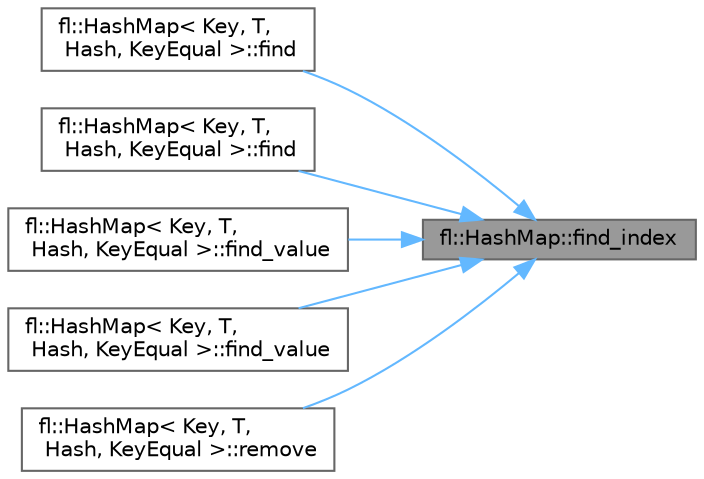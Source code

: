 digraph "fl::HashMap::find_index"
{
 // INTERACTIVE_SVG=YES
 // LATEX_PDF_SIZE
  bgcolor="transparent";
  edge [fontname=Helvetica,fontsize=10,labelfontname=Helvetica,labelfontsize=10];
  node [fontname=Helvetica,fontsize=10,shape=box,height=0.2,width=0.4];
  rankdir="RL";
  Node1 [id="Node000001",label="fl::HashMap::find_index",height=0.2,width=0.4,color="gray40", fillcolor="grey60", style="filled", fontcolor="black",tooltip=" "];
  Node1 -> Node2 [id="edge1_Node000001_Node000002",dir="back",color="steelblue1",style="solid",tooltip=" "];
  Node2 [id="Node000002",label="fl::HashMap\< Key, T,\l Hash, KeyEqual \>::find",height=0.2,width=0.4,color="grey40", fillcolor="white", style="filled",URL="$dc/de6/classfl_1_1_hash_map_af7e7a6b648164e035182b551cd2d5da7.html#af7e7a6b648164e035182b551cd2d5da7",tooltip=" "];
  Node1 -> Node3 [id="edge2_Node000001_Node000003",dir="back",color="steelblue1",style="solid",tooltip=" "];
  Node3 [id="Node000003",label="fl::HashMap\< Key, T,\l Hash, KeyEqual \>::find",height=0.2,width=0.4,color="grey40", fillcolor="white", style="filled",URL="$dc/de6/classfl_1_1_hash_map_aae3020254466efcf21b20a22aaefd75f.html#aae3020254466efcf21b20a22aaefd75f",tooltip=" "];
  Node1 -> Node4 [id="edge3_Node000001_Node000004",dir="back",color="steelblue1",style="solid",tooltip=" "];
  Node4 [id="Node000004",label="fl::HashMap\< Key, T,\l Hash, KeyEqual \>::find_value",height=0.2,width=0.4,color="grey40", fillcolor="white", style="filled",URL="$dc/de6/classfl_1_1_hash_map_a5fe79a05bcd6ded15c0b596b84b9b28c.html#a5fe79a05bcd6ded15c0b596b84b9b28c",tooltip=" "];
  Node1 -> Node5 [id="edge4_Node000001_Node000005",dir="back",color="steelblue1",style="solid",tooltip=" "];
  Node5 [id="Node000005",label="fl::HashMap\< Key, T,\l Hash, KeyEqual \>::find_value",height=0.2,width=0.4,color="grey40", fillcolor="white", style="filled",URL="$dc/de6/classfl_1_1_hash_map_a2fd389e82c2c9bb0de090d09ba8d6e2a.html#a2fd389e82c2c9bb0de090d09ba8d6e2a",tooltip=" "];
  Node1 -> Node6 [id="edge5_Node000001_Node000006",dir="back",color="steelblue1",style="solid",tooltip=" "];
  Node6 [id="Node000006",label="fl::HashMap\< Key, T,\l Hash, KeyEqual \>::remove",height=0.2,width=0.4,color="grey40", fillcolor="white", style="filled",URL="$dc/de6/classfl_1_1_hash_map_a806148ed1728704581544cf587403bae.html#a806148ed1728704581544cf587403bae",tooltip=" "];
}

